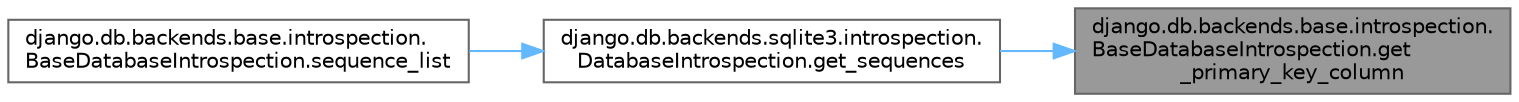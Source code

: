 digraph "django.db.backends.base.introspection.BaseDatabaseIntrospection.get_primary_key_column"
{
 // LATEX_PDF_SIZE
  bgcolor="transparent";
  edge [fontname=Helvetica,fontsize=10,labelfontname=Helvetica,labelfontsize=10];
  node [fontname=Helvetica,fontsize=10,shape=box,height=0.2,width=0.4];
  rankdir="RL";
  Node1 [id="Node000001",label="django.db.backends.base.introspection.\lBaseDatabaseIntrospection.get\l_primary_key_column",height=0.2,width=0.4,color="gray40", fillcolor="grey60", style="filled", fontcolor="black",tooltip=" "];
  Node1 -> Node2 [id="edge1_Node000001_Node000002",dir="back",color="steelblue1",style="solid",tooltip=" "];
  Node2 [id="Node000002",label="django.db.backends.sqlite3.introspection.\lDatabaseIntrospection.get_sequences",height=0.2,width=0.4,color="grey40", fillcolor="white", style="filled",URL="$classdjango_1_1db_1_1backends_1_1sqlite3_1_1introspection_1_1_database_introspection.html#a36d0587fcc257b1efd2027bb5c4ddc3f",tooltip=" "];
  Node2 -> Node3 [id="edge2_Node000002_Node000003",dir="back",color="steelblue1",style="solid",tooltip=" "];
  Node3 [id="Node000003",label="django.db.backends.base.introspection.\lBaseDatabaseIntrospection.sequence_list",height=0.2,width=0.4,color="grey40", fillcolor="white", style="filled",URL="$classdjango_1_1db_1_1backends_1_1base_1_1introspection_1_1_base_database_introspection.html#a082149e6b1bf2ffda8ce8a541bc386c0",tooltip=" "];
}
